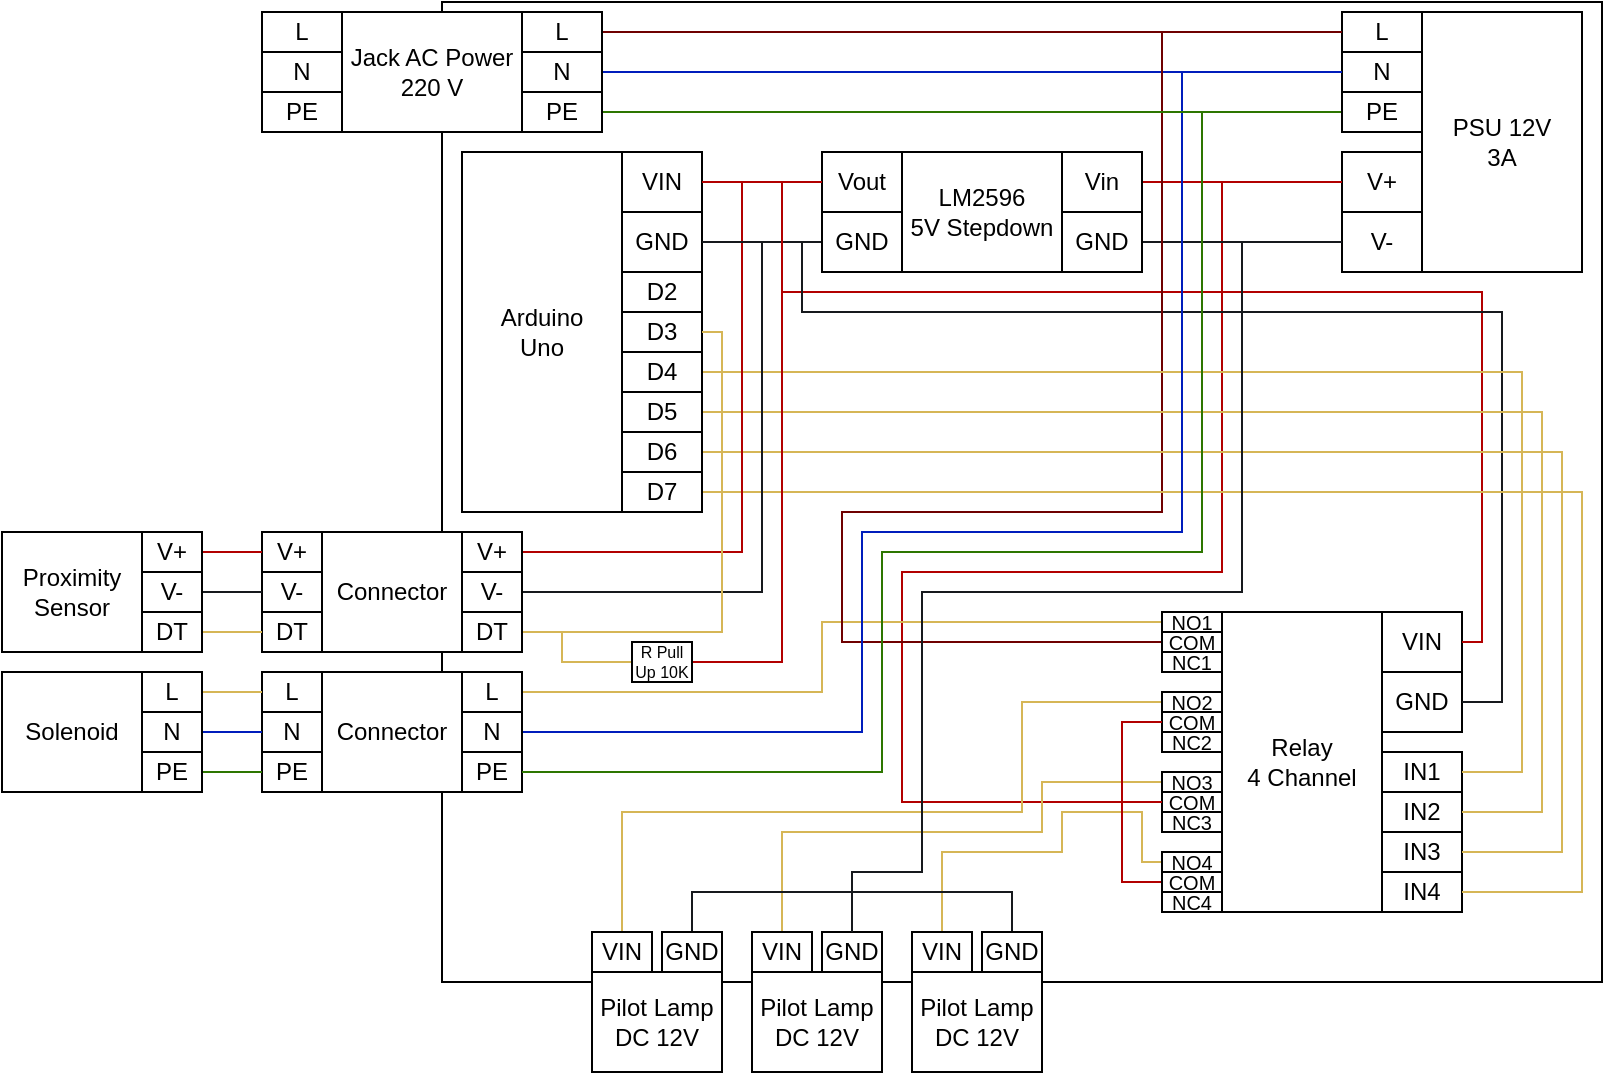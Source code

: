 <mxfile version="20.7.4" type="device"><diagram id="NbAmvFO12fbSwmBJdOeb" name="sch"><mxGraphModel dx="780" dy="543" grid="1" gridSize="10" guides="1" tooltips="1" connect="1" arrows="1" fold="1" page="1" pageScale="1" pageWidth="3300" pageHeight="4681" math="0" shadow="0"><root><mxCell id="0"/><mxCell id="1" parent="0"/><mxCell id="MpRW4O_QjREHTnQ-0ljg-21" value="" style="rounded=0;whiteSpace=wrap;html=1;strokeWidth=1;" parent="1" vertex="1"><mxGeometry x="260" y="285" width="580" height="490" as="geometry"/></mxCell><mxCell id="MpRW4O_QjREHTnQ-0ljg-16" value="Jack AC Power&lt;br&gt;220 V" style="rounded=0;whiteSpace=wrap;html=1;strokeWidth=1;" parent="1" vertex="1"><mxGeometry x="210" y="290" width="90" height="60" as="geometry"/></mxCell><mxCell id="MpRW4O_QjREHTnQ-0ljg-30" style="edgeStyle=orthogonalEdgeStyle;rounded=0;orthogonalLoop=1;jettySize=auto;html=1;exitX=1;exitY=0.5;exitDx=0;exitDy=0;endArrow=none;endFill=0;fillColor=#a20025;strokeColor=#6F0000;strokeWidth=1;" parent="1" source="MpRW4O_QjREHTnQ-0ljg-19" target="MpRW4O_QjREHTnQ-0ljg-24" edge="1"><mxGeometry relative="1" as="geometry"/></mxCell><mxCell id="MpRW4O_QjREHTnQ-0ljg-19" value="L" style="rounded=0;whiteSpace=wrap;html=1;strokeWidth=1;" parent="1" vertex="1"><mxGeometry x="300" y="290" width="40" height="20" as="geometry"/></mxCell><mxCell id="MpRW4O_QjREHTnQ-0ljg-31" style="edgeStyle=orthogonalEdgeStyle;rounded=0;orthogonalLoop=1;jettySize=auto;html=1;exitX=1;exitY=0.5;exitDx=0;exitDy=0;endArrow=none;endFill=0;fillColor=#0050ef;strokeColor=#001DBC;strokeWidth=1;" parent="1" source="MpRW4O_QjREHTnQ-0ljg-20" target="MpRW4O_QjREHTnQ-0ljg-25" edge="1"><mxGeometry relative="1" as="geometry"/></mxCell><mxCell id="MpRW4O_QjREHTnQ-0ljg-20" value="N" style="rounded=0;whiteSpace=wrap;html=1;strokeWidth=1;" parent="1" vertex="1"><mxGeometry x="300" y="310" width="40" height="20" as="geometry"/></mxCell><mxCell id="MpRW4O_QjREHTnQ-0ljg-22" value="PSU 12V &lt;br&gt;3A" style="rounded=0;whiteSpace=wrap;html=1;strokeWidth=1;" parent="1" vertex="1"><mxGeometry x="750" y="290" width="80" height="130" as="geometry"/></mxCell><mxCell id="MpRW4O_QjREHTnQ-0ljg-24" value="L" style="rounded=0;whiteSpace=wrap;html=1;strokeWidth=1;" parent="1" vertex="1"><mxGeometry x="710" y="290" width="40" height="20" as="geometry"/></mxCell><mxCell id="MpRW4O_QjREHTnQ-0ljg-25" value="N" style="rounded=0;whiteSpace=wrap;html=1;strokeWidth=1;" parent="1" vertex="1"><mxGeometry x="710" y="310" width="40" height="20" as="geometry"/></mxCell><mxCell id="MpRW4O_QjREHTnQ-0ljg-138" style="edgeStyle=orthogonalEdgeStyle;rounded=0;orthogonalLoop=1;jettySize=auto;html=1;exitX=0;exitY=0.5;exitDx=0;exitDy=0;strokeColor=#B20000;strokeWidth=1;fontSize=12;endArrow=none;endFill=0;fillColor=#e51400;entryX=0;entryY=0.5;entryDx=0;entryDy=0;" parent="1" source="MpRW4O_QjREHTnQ-0ljg-28" target="MpRW4O_QjREHTnQ-0ljg-86" edge="1"><mxGeometry relative="1" as="geometry"><mxPoint x="620" y="645" as="targetPoint"/><Array as="points"><mxPoint x="650" y="375"/><mxPoint x="650" y="570"/><mxPoint x="490" y="570"/><mxPoint x="490" y="685"/></Array></mxGeometry></mxCell><mxCell id="MpRW4O_QjREHTnQ-0ljg-28" value="V+" style="rounded=0;whiteSpace=wrap;html=1;strokeWidth=1;" parent="1" vertex="1"><mxGeometry x="710" y="360" width="40" height="30" as="geometry"/></mxCell><mxCell id="MpRW4O_QjREHTnQ-0ljg-29" value="V-" style="rounded=0;whiteSpace=wrap;html=1;strokeWidth=1;" parent="1" vertex="1"><mxGeometry x="710" y="390" width="40" height="30" as="geometry"/></mxCell><mxCell id="MpRW4O_QjREHTnQ-0ljg-32" value="Arduino &lt;br&gt;Uno" style="rounded=0;whiteSpace=wrap;html=1;strokeWidth=1;" parent="1" vertex="1"><mxGeometry x="270" y="360" width="80" height="180" as="geometry"/></mxCell><mxCell id="MpRW4O_QjREHTnQ-0ljg-36" value="VIN" style="rounded=0;whiteSpace=wrap;html=1;strokeWidth=1;" parent="1" vertex="1"><mxGeometry x="350" y="360" width="40" height="30" as="geometry"/></mxCell><mxCell id="MpRW4O_QjREHTnQ-0ljg-37" value="GND" style="rounded=0;whiteSpace=wrap;html=1;strokeWidth=1;" parent="1" vertex="1"><mxGeometry x="350" y="390" width="40" height="30" as="geometry"/></mxCell><mxCell id="MpRW4O_QjREHTnQ-0ljg-40" value="Relay &lt;br&gt;4 Channel" style="rounded=0;whiteSpace=wrap;html=1;strokeWidth=1;" parent="1" vertex="1"><mxGeometry x="650" y="590" width="80" height="150" as="geometry"/></mxCell><mxCell id="MpRW4O_QjREHTnQ-0ljg-41" value="VIN" style="rounded=0;whiteSpace=wrap;html=1;strokeWidth=1;" parent="1" vertex="1"><mxGeometry x="730" y="590" width="40" height="30" as="geometry"/></mxCell><mxCell id="MpRW4O_QjREHTnQ-0ljg-42" value="GND" style="rounded=0;whiteSpace=wrap;html=1;strokeWidth=1;" parent="1" vertex="1"><mxGeometry x="730" y="620" width="40" height="30" as="geometry"/></mxCell><mxCell id="MpRW4O_QjREHTnQ-0ljg-45" value="D2" style="rounded=0;whiteSpace=wrap;html=1;strokeWidth=1;" parent="1" vertex="1"><mxGeometry x="350" y="420" width="40" height="20" as="geometry"/></mxCell><mxCell id="MpRW4O_QjREHTnQ-0ljg-46" value="D3" style="rounded=0;whiteSpace=wrap;html=1;strokeWidth=1;" parent="1" vertex="1"><mxGeometry x="350" y="440" width="40" height="20" as="geometry"/></mxCell><mxCell id="MpRW4O_QjREHTnQ-0ljg-48" value="IN1" style="rounded=0;whiteSpace=wrap;html=1;strokeWidth=1;" parent="1" vertex="1"><mxGeometry x="730" y="660" width="40" height="20" as="geometry"/></mxCell><mxCell id="MpRW4O_QjREHTnQ-0ljg-50" value="IN2" style="rounded=0;whiteSpace=wrap;html=1;strokeWidth=1;" parent="1" vertex="1"><mxGeometry x="730" y="680" width="40" height="20" as="geometry"/></mxCell><mxCell id="MpRW4O_QjREHTnQ-0ljg-51" value="IN3" style="rounded=0;whiteSpace=wrap;html=1;strokeWidth=1;" parent="1" vertex="1"><mxGeometry x="730" y="700" width="40" height="20" as="geometry"/></mxCell><mxCell id="MpRW4O_QjREHTnQ-0ljg-52" value="IN4" style="rounded=0;whiteSpace=wrap;html=1;strokeWidth=1;" parent="1" vertex="1"><mxGeometry x="730" y="720" width="40" height="20" as="geometry"/></mxCell><mxCell id="MpRW4O_QjREHTnQ-0ljg-53" value="LM2596&lt;br&gt;5V Stepdown" style="rounded=0;whiteSpace=wrap;html=1;strokeWidth=1;" parent="1" vertex="1"><mxGeometry x="490" y="360" width="80" height="60" as="geometry"/></mxCell><mxCell id="MpRW4O_QjREHTnQ-0ljg-69" style="edgeStyle=orthogonalEdgeStyle;rounded=0;orthogonalLoop=1;jettySize=auto;html=1;exitX=1;exitY=0.5;exitDx=0;exitDy=0;strokeColor=#B20000;endArrow=none;endFill=0;fillColor=#e51400;strokeWidth=1;" parent="1" source="MpRW4O_QjREHTnQ-0ljg-57" target="MpRW4O_QjREHTnQ-0ljg-28" edge="1"><mxGeometry relative="1" as="geometry"/></mxCell><mxCell id="MpRW4O_QjREHTnQ-0ljg-57" value="Vin" style="rounded=0;whiteSpace=wrap;html=1;strokeWidth=1;" parent="1" vertex="1"><mxGeometry x="570" y="360" width="40" height="30" as="geometry"/></mxCell><mxCell id="MpRW4O_QjREHTnQ-0ljg-70" style="edgeStyle=orthogonalEdgeStyle;rounded=0;orthogonalLoop=1;jettySize=auto;html=1;exitX=1;exitY=0.5;exitDx=0;exitDy=0;strokeColor=#16191d;endArrow=none;endFill=0;strokeWidth=1;" parent="1" source="MpRW4O_QjREHTnQ-0ljg-58" target="MpRW4O_QjREHTnQ-0ljg-29" edge="1"><mxGeometry relative="1" as="geometry"/></mxCell><mxCell id="MpRW4O_QjREHTnQ-0ljg-58" value="GND" style="rounded=0;whiteSpace=wrap;html=1;strokeWidth=1;" parent="1" vertex="1"><mxGeometry x="570" y="390" width="40" height="30" as="geometry"/></mxCell><mxCell id="MpRW4O_QjREHTnQ-0ljg-65" style="edgeStyle=orthogonalEdgeStyle;rounded=0;orthogonalLoop=1;jettySize=auto;html=1;exitX=0;exitY=0.5;exitDx=0;exitDy=0;strokeColor=#B20000;endArrow=none;endFill=0;fillColor=#e51400;strokeWidth=1;" parent="1" source="MpRW4O_QjREHTnQ-0ljg-59" target="MpRW4O_QjREHTnQ-0ljg-36" edge="1"><mxGeometry relative="1" as="geometry"/></mxCell><mxCell id="MpRW4O_QjREHTnQ-0ljg-92" style="edgeStyle=orthogonalEdgeStyle;rounded=0;orthogonalLoop=1;jettySize=auto;html=1;exitX=0;exitY=0.5;exitDx=0;exitDy=0;strokeColor=#B20000;fontSize=8;endArrow=none;endFill=0;fillColor=#e51400;strokeWidth=1;" parent="1" source="MpRW4O_QjREHTnQ-0ljg-59" target="MpRW4O_QjREHTnQ-0ljg-41" edge="1"><mxGeometry relative="1" as="geometry"><Array as="points"><mxPoint x="430" y="375"/><mxPoint x="430" y="430"/><mxPoint x="780" y="430"/><mxPoint x="780" y="605"/></Array></mxGeometry></mxCell><mxCell id="MpRW4O_QjREHTnQ-0ljg-59" value="Vout" style="rounded=0;whiteSpace=wrap;html=1;strokeWidth=1;" parent="1" vertex="1"><mxGeometry x="450" y="360" width="40" height="30" as="geometry"/></mxCell><mxCell id="MpRW4O_QjREHTnQ-0ljg-68" style="edgeStyle=orthogonalEdgeStyle;rounded=0;orthogonalLoop=1;jettySize=auto;html=1;exitX=0;exitY=0.5;exitDx=0;exitDy=0;entryX=1;entryY=0.5;entryDx=0;entryDy=0;strokeColor=#16191d;endArrow=none;endFill=0;strokeWidth=1;" parent="1" source="MpRW4O_QjREHTnQ-0ljg-60" target="MpRW4O_QjREHTnQ-0ljg-37" edge="1"><mxGeometry relative="1" as="geometry"/></mxCell><mxCell id="MpRW4O_QjREHTnQ-0ljg-93" style="edgeStyle=orthogonalEdgeStyle;rounded=0;orthogonalLoop=1;jettySize=auto;html=1;exitX=0;exitY=0.5;exitDx=0;exitDy=0;entryX=1;entryY=0.5;entryDx=0;entryDy=0;strokeColor=#16191d;fontSize=8;endArrow=none;endFill=0;strokeWidth=1;" parent="1" source="MpRW4O_QjREHTnQ-0ljg-60" target="MpRW4O_QjREHTnQ-0ljg-42" edge="1"><mxGeometry relative="1" as="geometry"><Array as="points"><mxPoint x="440" y="405"/><mxPoint x="440" y="440"/><mxPoint x="790" y="440"/><mxPoint x="790" y="635"/></Array></mxGeometry></mxCell><mxCell id="MpRW4O_QjREHTnQ-0ljg-60" value="GND" style="rounded=0;whiteSpace=wrap;html=1;strokeWidth=1;" parent="1" vertex="1"><mxGeometry x="450" y="390" width="40" height="30" as="geometry"/></mxCell><mxCell id="MpRW4O_QjREHTnQ-0ljg-136" style="edgeStyle=orthogonalEdgeStyle;rounded=0;orthogonalLoop=1;jettySize=auto;html=1;exitX=0;exitY=0.5;exitDx=0;exitDy=0;entryX=1;entryY=0.5;entryDx=0;entryDy=0;strokeColor=#d6b656;strokeWidth=1;fontSize=12;endArrow=none;endFill=0;fillColor=#fff2cc;" parent="1" source="MpRW4O_QjREHTnQ-0ljg-71" target="MpRW4O_QjREHTnQ-0ljg-119" edge="1"><mxGeometry relative="1" as="geometry"><Array as="points"><mxPoint x="450" y="595"/><mxPoint x="450" y="630"/></Array></mxGeometry></mxCell><mxCell id="MpRW4O_QjREHTnQ-0ljg-71" value="NO1" style="rounded=0;whiteSpace=wrap;html=1;fontSize=10;strokeWidth=1;" parent="1" vertex="1"><mxGeometry x="620" y="590" width="30" height="10" as="geometry"/></mxCell><mxCell id="MpRW4O_QjREHTnQ-0ljg-127" style="edgeStyle=orthogonalEdgeStyle;rounded=0;orthogonalLoop=1;jettySize=auto;html=1;exitX=0;exitY=0.5;exitDx=0;exitDy=0;entryX=0;entryY=0.5;entryDx=0;entryDy=0;strokeColor=#6F0000;strokeWidth=1;fontSize=12;endArrow=none;endFill=0;fillColor=#a20025;" parent="1" source="MpRW4O_QjREHTnQ-0ljg-72" target="MpRW4O_QjREHTnQ-0ljg-24" edge="1"><mxGeometry relative="1" as="geometry"><Array as="points"><mxPoint x="460" y="605"/><mxPoint x="460" y="540"/><mxPoint x="620" y="540"/><mxPoint x="620" y="300"/></Array></mxGeometry></mxCell><mxCell id="MpRW4O_QjREHTnQ-0ljg-72" value="COM" style="rounded=0;whiteSpace=wrap;html=1;fontSize=10;strokeWidth=1;" parent="1" vertex="1"><mxGeometry x="620" y="600" width="30" height="10" as="geometry"/></mxCell><mxCell id="MpRW4O_QjREHTnQ-0ljg-75" value="NC1" style="rounded=0;whiteSpace=wrap;html=1;fontSize=10;strokeWidth=1;" parent="1" vertex="1"><mxGeometry x="620" y="610" width="30" height="10" as="geometry"/></mxCell><mxCell id="MpRW4O_QjREHTnQ-0ljg-158" style="edgeStyle=orthogonalEdgeStyle;rounded=0;orthogonalLoop=1;jettySize=auto;html=1;exitX=0;exitY=0.5;exitDx=0;exitDy=0;entryX=0.5;entryY=0;entryDx=0;entryDy=0;strokeColor=#d6b656;strokeWidth=1;fontSize=12;endArrow=none;endFill=0;fillColor=#fff2cc;" parent="1" source="MpRW4O_QjREHTnQ-0ljg-82" target="MpRW4O_QjREHTnQ-0ljg-147" edge="1"><mxGeometry relative="1" as="geometry"><Array as="points"><mxPoint x="550" y="635"/><mxPoint x="550" y="690"/><mxPoint x="350" y="690"/></Array></mxGeometry></mxCell><mxCell id="MpRW4O_QjREHTnQ-0ljg-82" value="NO2" style="rounded=0;whiteSpace=wrap;html=1;fontSize=10;strokeWidth=1;" parent="1" vertex="1"><mxGeometry x="620" y="630" width="30" height="10" as="geometry"/></mxCell><mxCell id="MpRW4O_QjREHTnQ-0ljg-83" value="COM" style="rounded=0;whiteSpace=wrap;html=1;fontSize=10;strokeWidth=1;" parent="1" vertex="1"><mxGeometry x="620" y="640" width="30" height="10" as="geometry"/></mxCell><mxCell id="MpRW4O_QjREHTnQ-0ljg-84" value="NC2" style="rounded=0;whiteSpace=wrap;html=1;fontSize=10;strokeWidth=1;" parent="1" vertex="1"><mxGeometry x="620" y="650" width="30" height="10" as="geometry"/></mxCell><mxCell id="MpRW4O_QjREHTnQ-0ljg-159" style="edgeStyle=orthogonalEdgeStyle;rounded=0;orthogonalLoop=1;jettySize=auto;html=1;exitX=0;exitY=0.5;exitDx=0;exitDy=0;entryX=0.5;entryY=0;entryDx=0;entryDy=0;strokeColor=#d6b656;strokeWidth=1;fontSize=12;endArrow=none;endFill=0;fillColor=#fff2cc;" parent="1" source="MpRW4O_QjREHTnQ-0ljg-85" target="MpRW4O_QjREHTnQ-0ljg-149" edge="1"><mxGeometry relative="1" as="geometry"><Array as="points"><mxPoint x="560" y="675"/><mxPoint x="560" y="700"/><mxPoint x="430" y="700"/></Array></mxGeometry></mxCell><mxCell id="MpRW4O_QjREHTnQ-0ljg-85" value="NO3" style="rounded=0;whiteSpace=wrap;html=1;fontSize=10;strokeWidth=1;" parent="1" vertex="1"><mxGeometry x="620" y="670" width="30" height="10" as="geometry"/></mxCell><mxCell id="MpRW4O_QjREHTnQ-0ljg-142" style="edgeStyle=orthogonalEdgeStyle;rounded=0;orthogonalLoop=1;jettySize=auto;html=1;exitX=0;exitY=0.5;exitDx=0;exitDy=0;entryX=0;entryY=0.5;entryDx=0;entryDy=0;strokeColor=#B20000;strokeWidth=1;fontSize=12;endArrow=none;endFill=0;fillColor=#e51400;" parent="1" source="MpRW4O_QjREHTnQ-0ljg-86" target="MpRW4O_QjREHTnQ-0ljg-83" edge="1"><mxGeometry relative="1" as="geometry"/></mxCell><mxCell id="MpRW4O_QjREHTnQ-0ljg-86" value="COM" style="rounded=0;whiteSpace=wrap;html=1;fontSize=10;strokeWidth=1;" parent="1" vertex="1"><mxGeometry x="620" y="680" width="30" height="10" as="geometry"/></mxCell><mxCell id="MpRW4O_QjREHTnQ-0ljg-87" value="NC3" style="rounded=0;whiteSpace=wrap;html=1;fontSize=10;strokeWidth=1;" parent="1" vertex="1"><mxGeometry x="620" y="690" width="30" height="10" as="geometry"/></mxCell><mxCell id="MpRW4O_QjREHTnQ-0ljg-160" style="edgeStyle=orthogonalEdgeStyle;rounded=0;orthogonalLoop=1;jettySize=auto;html=1;exitX=0;exitY=0.5;exitDx=0;exitDy=0;entryX=0.5;entryY=0;entryDx=0;entryDy=0;strokeColor=#d6b656;strokeWidth=1;fontSize=12;endArrow=none;endFill=0;fillColor=#fff2cc;" parent="1" source="MpRW4O_QjREHTnQ-0ljg-88" target="MpRW4O_QjREHTnQ-0ljg-152" edge="1"><mxGeometry relative="1" as="geometry"><Array as="points"><mxPoint x="610" y="715"/><mxPoint x="610" y="690"/><mxPoint x="570" y="690"/><mxPoint x="570" y="710"/><mxPoint x="510" y="710"/></Array></mxGeometry></mxCell><mxCell id="MpRW4O_QjREHTnQ-0ljg-88" value="NO4" style="rounded=0;whiteSpace=wrap;html=1;fontSize=10;strokeWidth=1;" parent="1" vertex="1"><mxGeometry x="620" y="710" width="30" height="10" as="geometry"/></mxCell><mxCell id="MpRW4O_QjREHTnQ-0ljg-143" style="edgeStyle=orthogonalEdgeStyle;rounded=0;orthogonalLoop=1;jettySize=auto;html=1;exitX=0;exitY=0.5;exitDx=0;exitDy=0;entryX=0;entryY=0.5;entryDx=0;entryDy=0;strokeColor=#B20000;strokeWidth=1;fontSize=12;endArrow=none;endFill=0;fillColor=#e51400;" parent="1" source="MpRW4O_QjREHTnQ-0ljg-89" target="MpRW4O_QjREHTnQ-0ljg-86" edge="1"><mxGeometry relative="1" as="geometry"/></mxCell><mxCell id="MpRW4O_QjREHTnQ-0ljg-89" value="COM" style="rounded=0;whiteSpace=wrap;html=1;fontSize=10;strokeWidth=1;" parent="1" vertex="1"><mxGeometry x="620" y="720" width="30" height="10" as="geometry"/></mxCell><mxCell id="MpRW4O_QjREHTnQ-0ljg-90" value="NC4" style="rounded=0;whiteSpace=wrap;html=1;fontSize=10;strokeWidth=1;" parent="1" vertex="1"><mxGeometry x="620" y="730" width="30" height="10" as="geometry"/></mxCell><mxCell id="MpRW4O_QjREHTnQ-0ljg-103" style="edgeStyle=orthogonalEdgeStyle;rounded=0;orthogonalLoop=1;jettySize=auto;html=1;exitX=1;exitY=0.5;exitDx=0;exitDy=0;entryX=1;entryY=0.5;entryDx=0;entryDy=0;strokeColor=#d6b656;fontSize=8;endArrow=none;endFill=0;fillColor=#fff2cc;strokeWidth=1;" parent="1" source="MpRW4O_QjREHTnQ-0ljg-94" target="MpRW4O_QjREHTnQ-0ljg-48" edge="1"><mxGeometry relative="1" as="geometry"><Array as="points"><mxPoint x="800" y="470"/><mxPoint x="800" y="670"/></Array></mxGeometry></mxCell><mxCell id="MpRW4O_QjREHTnQ-0ljg-94" value="D4" style="rounded=0;whiteSpace=wrap;html=1;strokeWidth=1;" parent="1" vertex="1"><mxGeometry x="350" y="460" width="40" height="20" as="geometry"/></mxCell><mxCell id="MpRW4O_QjREHTnQ-0ljg-102" style="edgeStyle=orthogonalEdgeStyle;rounded=0;orthogonalLoop=1;jettySize=auto;html=1;exitX=1;exitY=0.5;exitDx=0;exitDy=0;entryX=1;entryY=0.5;entryDx=0;entryDy=0;strokeColor=#d6b656;fontSize=8;endArrow=none;endFill=0;fillColor=#fff2cc;strokeWidth=1;" parent="1" source="MpRW4O_QjREHTnQ-0ljg-96" target="MpRW4O_QjREHTnQ-0ljg-50" edge="1"><mxGeometry relative="1" as="geometry"><Array as="points"><mxPoint x="810" y="490"/><mxPoint x="810" y="690"/></Array></mxGeometry></mxCell><mxCell id="MpRW4O_QjREHTnQ-0ljg-96" value="D5" style="rounded=0;whiteSpace=wrap;html=1;strokeWidth=1;" parent="1" vertex="1"><mxGeometry x="350" y="480" width="40" height="20" as="geometry"/></mxCell><mxCell id="MpRW4O_QjREHTnQ-0ljg-101" style="edgeStyle=orthogonalEdgeStyle;rounded=0;orthogonalLoop=1;jettySize=auto;html=1;exitX=1;exitY=0.5;exitDx=0;exitDy=0;strokeColor=#d6b656;fontSize=8;endArrow=none;endFill=0;fillColor=#fff2cc;entryX=1;entryY=0.5;entryDx=0;entryDy=0;strokeWidth=1;" parent="1" source="MpRW4O_QjREHTnQ-0ljg-97" target="MpRW4O_QjREHTnQ-0ljg-51" edge="1"><mxGeometry relative="1" as="geometry"><mxPoint x="770" y="660" as="targetPoint"/><Array as="points"><mxPoint x="820" y="510"/><mxPoint x="820" y="710"/></Array></mxGeometry></mxCell><mxCell id="MpRW4O_QjREHTnQ-0ljg-97" value="D6" style="rounded=0;whiteSpace=wrap;html=1;strokeWidth=1;" parent="1" vertex="1"><mxGeometry x="350" y="500" width="40" height="20" as="geometry"/></mxCell><mxCell id="MpRW4O_QjREHTnQ-0ljg-100" style="edgeStyle=orthogonalEdgeStyle;rounded=0;orthogonalLoop=1;jettySize=auto;html=1;exitX=1;exitY=0.5;exitDx=0;exitDy=0;entryX=1;entryY=0.5;entryDx=0;entryDy=0;strokeColor=#d6b656;fontSize=8;endArrow=none;endFill=0;fillColor=#fff2cc;strokeWidth=1;" parent="1" source="MpRW4O_QjREHTnQ-0ljg-98" target="MpRW4O_QjREHTnQ-0ljg-52" edge="1"><mxGeometry relative="1" as="geometry"><Array as="points"><mxPoint x="830" y="530"/><mxPoint x="830" y="730"/></Array></mxGeometry></mxCell><mxCell id="MpRW4O_QjREHTnQ-0ljg-98" value="D7" style="rounded=0;whiteSpace=wrap;html=1;strokeWidth=1;" parent="1" vertex="1"><mxGeometry x="350" y="520" width="40" height="20" as="geometry"/></mxCell><mxCell id="MpRW4O_QjREHTnQ-0ljg-104" value="Connector" style="rounded=0;whiteSpace=wrap;html=1;fontSize=12;strokeWidth=1;" parent="1" vertex="1"><mxGeometry x="200" y="550" width="70" height="60" as="geometry"/></mxCell><mxCell id="MpRW4O_QjREHTnQ-0ljg-115" style="edgeStyle=orthogonalEdgeStyle;rounded=0;orthogonalLoop=1;jettySize=auto;html=1;exitX=1;exitY=0.5;exitDx=0;exitDy=0;entryX=1;entryY=0.5;entryDx=0;entryDy=0;strokeColor=#B20000;strokeWidth=1;fontSize=12;endArrow=none;endFill=0;fillColor=#e51400;" parent="1" source="MpRW4O_QjREHTnQ-0ljg-105" target="MpRW4O_QjREHTnQ-0ljg-36" edge="1"><mxGeometry relative="1" as="geometry"><Array as="points"><mxPoint x="410" y="560"/><mxPoint x="410" y="375"/></Array></mxGeometry></mxCell><mxCell id="MpRW4O_QjREHTnQ-0ljg-105" value="V+" style="rounded=0;whiteSpace=wrap;html=1;strokeWidth=1;" parent="1" vertex="1"><mxGeometry x="270" y="550" width="30" height="20" as="geometry"/></mxCell><mxCell id="MpRW4O_QjREHTnQ-0ljg-116" style="edgeStyle=orthogonalEdgeStyle;rounded=0;orthogonalLoop=1;jettySize=auto;html=1;exitX=1;exitY=0.5;exitDx=0;exitDy=0;entryX=1;entryY=0.5;entryDx=0;entryDy=0;strokeColor=#16191d;strokeWidth=1;fontSize=12;endArrow=none;endFill=0;" parent="1" source="MpRW4O_QjREHTnQ-0ljg-106" target="MpRW4O_QjREHTnQ-0ljg-37" edge="1"><mxGeometry relative="1" as="geometry"><Array as="points"><mxPoint x="420" y="580"/><mxPoint x="420" y="405"/></Array></mxGeometry></mxCell><mxCell id="MpRW4O_QjREHTnQ-0ljg-106" value="V-" style="rounded=0;whiteSpace=wrap;html=1;strokeWidth=1;" parent="1" vertex="1"><mxGeometry x="270" y="570" width="30" height="20" as="geometry"/></mxCell><mxCell id="MpRW4O_QjREHTnQ-0ljg-117" style="edgeStyle=orthogonalEdgeStyle;rounded=0;orthogonalLoop=1;jettySize=auto;html=1;exitX=1;exitY=0.5;exitDx=0;exitDy=0;entryX=1;entryY=0.5;entryDx=0;entryDy=0;strokeColor=#d6b656;strokeWidth=1;fontSize=12;endArrow=none;endFill=0;fillColor=#fff2cc;" parent="1" source="MpRW4O_QjREHTnQ-0ljg-107" target="MpRW4O_QjREHTnQ-0ljg-46" edge="1"><mxGeometry relative="1" as="geometry"><Array as="points"><mxPoint x="400" y="600"/><mxPoint x="400" y="450"/></Array></mxGeometry></mxCell><mxCell id="U1Pt0Gw5TU1u4egd_ZmP-5" style="edgeStyle=orthogonalEdgeStyle;rounded=0;orthogonalLoop=1;jettySize=auto;html=1;exitX=1;exitY=0.5;exitDx=0;exitDy=0;fontSize=8;endArrow=none;endFill=0;fillColor=#fff2cc;strokeColor=#d6b656;" parent="1" source="MpRW4O_QjREHTnQ-0ljg-107" target="U1Pt0Gw5TU1u4egd_ZmP-3" edge="1"><mxGeometry relative="1" as="geometry"><Array as="points"><mxPoint x="320" y="600"/><mxPoint x="320" y="615"/></Array></mxGeometry></mxCell><mxCell id="MpRW4O_QjREHTnQ-0ljg-107" value="DT" style="rounded=0;whiteSpace=wrap;html=1;strokeWidth=1;" parent="1" vertex="1"><mxGeometry x="270" y="590" width="30" height="20" as="geometry"/></mxCell><mxCell id="MpRW4O_QjREHTnQ-0ljg-111" value="V+" style="rounded=0;whiteSpace=wrap;html=1;strokeWidth=1;" parent="1" vertex="1"><mxGeometry x="170" y="550" width="30" height="20" as="geometry"/></mxCell><mxCell id="MpRW4O_QjREHTnQ-0ljg-112" value="V-" style="rounded=0;whiteSpace=wrap;html=1;strokeWidth=1;" parent="1" vertex="1"><mxGeometry x="170" y="570" width="30" height="20" as="geometry"/></mxCell><mxCell id="MpRW4O_QjREHTnQ-0ljg-113" value="DT" style="rounded=0;whiteSpace=wrap;html=1;strokeWidth=1;" parent="1" vertex="1"><mxGeometry x="170" y="590" width="30" height="20" as="geometry"/></mxCell><mxCell id="MpRW4O_QjREHTnQ-0ljg-118" value="Connector" style="rounded=0;whiteSpace=wrap;html=1;fontSize=12;strokeWidth=1;" parent="1" vertex="1"><mxGeometry x="200" y="620" width="70" height="60" as="geometry"/></mxCell><mxCell id="MpRW4O_QjREHTnQ-0ljg-119" value="L" style="rounded=0;whiteSpace=wrap;html=1;strokeWidth=1;" parent="1" vertex="1"><mxGeometry x="270" y="620" width="30" height="20" as="geometry"/></mxCell><mxCell id="MpRW4O_QjREHTnQ-0ljg-137" style="edgeStyle=orthogonalEdgeStyle;rounded=0;orthogonalLoop=1;jettySize=auto;html=1;exitX=1;exitY=0.5;exitDx=0;exitDy=0;entryX=0;entryY=0.5;entryDx=0;entryDy=0;strokeColor=#001DBC;strokeWidth=1;fontSize=12;endArrow=none;endFill=0;fillColor=#0050ef;" parent="1" source="MpRW4O_QjREHTnQ-0ljg-120" target="MpRW4O_QjREHTnQ-0ljg-25" edge="1"><mxGeometry y="20" relative="1" as="geometry"><Array as="points"><mxPoint x="470" y="650"/><mxPoint x="470" y="550"/><mxPoint x="630" y="550"/><mxPoint x="630" y="320"/></Array><mxPoint as="offset"/></mxGeometry></mxCell><mxCell id="MpRW4O_QjREHTnQ-0ljg-120" value="N" style="rounded=0;whiteSpace=wrap;html=1;strokeWidth=1;" parent="1" vertex="1"><mxGeometry x="270" y="640" width="30" height="20" as="geometry"/></mxCell><mxCell id="MpRW4O_QjREHTnQ-0ljg-121" value="PE" style="rounded=0;whiteSpace=wrap;html=1;strokeWidth=1;" parent="1" vertex="1"><mxGeometry x="270" y="660" width="30" height="20" as="geometry"/></mxCell><mxCell id="MpRW4O_QjREHTnQ-0ljg-122" value="L" style="rounded=0;whiteSpace=wrap;html=1;strokeWidth=1;" parent="1" vertex="1"><mxGeometry x="170" y="620" width="30" height="20" as="geometry"/></mxCell><mxCell id="MpRW4O_QjREHTnQ-0ljg-123" value="N" style="rounded=0;whiteSpace=wrap;html=1;strokeWidth=1;" parent="1" vertex="1"><mxGeometry x="170" y="640" width="30" height="20" as="geometry"/></mxCell><mxCell id="MpRW4O_QjREHTnQ-0ljg-124" value="PE" style="rounded=0;whiteSpace=wrap;html=1;strokeWidth=1;" parent="1" vertex="1"><mxGeometry x="170" y="660" width="30" height="20" as="geometry"/></mxCell><mxCell id="MpRW4O_QjREHTnQ-0ljg-134" style="edgeStyle=orthogonalEdgeStyle;rounded=0;orthogonalLoop=1;jettySize=auto;html=1;exitX=1;exitY=0.5;exitDx=0;exitDy=0;entryX=0;entryY=0.5;entryDx=0;entryDy=0;strokeColor=#2D7600;strokeWidth=1;fontSize=12;endArrow=none;endFill=0;fillColor=#60a917;" parent="1" source="MpRW4O_QjREHTnQ-0ljg-129" target="MpRW4O_QjREHTnQ-0ljg-133" edge="1"><mxGeometry relative="1" as="geometry"/></mxCell><mxCell id="MpRW4O_QjREHTnQ-0ljg-129" value="PE" style="rounded=0;whiteSpace=wrap;html=1;strokeWidth=1;" parent="1" vertex="1"><mxGeometry x="300" y="330" width="40" height="20" as="geometry"/></mxCell><mxCell id="MpRW4O_QjREHTnQ-0ljg-130" value="L" style="rounded=0;whiteSpace=wrap;html=1;strokeWidth=1;" parent="1" vertex="1"><mxGeometry x="170" y="290" width="40" height="20" as="geometry"/></mxCell><mxCell id="MpRW4O_QjREHTnQ-0ljg-131" value="N" style="rounded=0;whiteSpace=wrap;html=1;strokeWidth=1;" parent="1" vertex="1"><mxGeometry x="170" y="310" width="40" height="20" as="geometry"/></mxCell><mxCell id="MpRW4O_QjREHTnQ-0ljg-132" value="PE" style="rounded=0;whiteSpace=wrap;html=1;strokeWidth=1;" parent="1" vertex="1"><mxGeometry x="170" y="330" width="40" height="20" as="geometry"/></mxCell><mxCell id="MpRW4O_QjREHTnQ-0ljg-135" style="edgeStyle=orthogonalEdgeStyle;rounded=0;orthogonalLoop=1;jettySize=auto;html=1;exitX=0;exitY=0.5;exitDx=0;exitDy=0;entryX=1;entryY=0.5;entryDx=0;entryDy=0;strokeColor=#2D7600;strokeWidth=1;fontSize=12;endArrow=none;endFill=0;fillColor=#60a917;" parent="1" source="MpRW4O_QjREHTnQ-0ljg-133" target="MpRW4O_QjREHTnQ-0ljg-121" edge="1"><mxGeometry relative="1" as="geometry"><Array as="points"><mxPoint x="640" y="340"/><mxPoint x="640" y="560"/><mxPoint x="480" y="560"/><mxPoint x="480" y="670"/></Array></mxGeometry></mxCell><mxCell id="MpRW4O_QjREHTnQ-0ljg-133" value="PE" style="rounded=0;whiteSpace=wrap;html=1;strokeWidth=1;" parent="1" vertex="1"><mxGeometry x="710" y="330" width="40" height="20" as="geometry"/></mxCell><mxCell id="MpRW4O_QjREHTnQ-0ljg-144" value="Pilot Lamp&lt;br&gt;DC 12V" style="rounded=0;whiteSpace=wrap;html=1;fontSize=12;strokeWidth=1;" parent="1" vertex="1"><mxGeometry x="335" y="770" width="65" height="50" as="geometry"/></mxCell><mxCell id="MpRW4O_QjREHTnQ-0ljg-145" value="Pilot Lamp&lt;br&gt;DC 12V" style="rounded=0;whiteSpace=wrap;html=1;fontSize=12;strokeWidth=1;" parent="1" vertex="1"><mxGeometry x="415" y="770" width="65" height="50" as="geometry"/></mxCell><mxCell id="MpRW4O_QjREHTnQ-0ljg-146" value="Pilot Lamp&lt;br&gt;DC 12V" style="rounded=0;whiteSpace=wrap;html=1;fontSize=12;strokeWidth=1;" parent="1" vertex="1"><mxGeometry x="495" y="770" width="65" height="50" as="geometry"/></mxCell><mxCell id="MpRW4O_QjREHTnQ-0ljg-147" value="VIN" style="rounded=0;whiteSpace=wrap;html=1;strokeWidth=1;" parent="1" vertex="1"><mxGeometry x="335" y="750" width="30" height="20" as="geometry"/></mxCell><mxCell id="MpRW4O_QjREHTnQ-0ljg-155" style="edgeStyle=orthogonalEdgeStyle;rounded=0;orthogonalLoop=1;jettySize=auto;html=1;exitX=0.5;exitY=0;exitDx=0;exitDy=0;entryX=0.5;entryY=0;entryDx=0;entryDy=0;strokeColor=#16191d;strokeWidth=1;fontSize=12;endArrow=none;endFill=0;" parent="1" source="MpRW4O_QjREHTnQ-0ljg-148" target="MpRW4O_QjREHTnQ-0ljg-150" edge="1"><mxGeometry relative="1" as="geometry"/></mxCell><mxCell id="MpRW4O_QjREHTnQ-0ljg-148" value="GND" style="rounded=0;whiteSpace=wrap;html=1;strokeWidth=1;" parent="1" vertex="1"><mxGeometry x="370" y="750" width="30" height="20" as="geometry"/></mxCell><mxCell id="MpRW4O_QjREHTnQ-0ljg-149" value="VIN" style="rounded=0;whiteSpace=wrap;html=1;strokeWidth=1;" parent="1" vertex="1"><mxGeometry x="415" y="750" width="30" height="20" as="geometry"/></mxCell><mxCell id="MpRW4O_QjREHTnQ-0ljg-154" style="edgeStyle=orthogonalEdgeStyle;rounded=0;orthogonalLoop=1;jettySize=auto;html=1;exitX=0.5;exitY=0;exitDx=0;exitDy=0;entryX=0;entryY=0.5;entryDx=0;entryDy=0;strokeColor=#16191d;strokeWidth=1;fontSize=12;endArrow=none;endFill=0;" parent="1" source="MpRW4O_QjREHTnQ-0ljg-150" target="MpRW4O_QjREHTnQ-0ljg-29" edge="1"><mxGeometry relative="1" as="geometry"><Array as="points"><mxPoint x="465" y="720"/><mxPoint x="500" y="720"/><mxPoint x="500" y="580"/><mxPoint x="660" y="580"/><mxPoint x="660" y="405"/></Array></mxGeometry></mxCell><mxCell id="MpRW4O_QjREHTnQ-0ljg-150" value="GND" style="rounded=0;whiteSpace=wrap;html=1;strokeWidth=1;" parent="1" vertex="1"><mxGeometry x="450" y="750" width="30" height="20" as="geometry"/></mxCell><mxCell id="MpRW4O_QjREHTnQ-0ljg-152" value="VIN" style="rounded=0;whiteSpace=wrap;html=1;strokeWidth=1;" parent="1" vertex="1"><mxGeometry x="495" y="750" width="30" height="20" as="geometry"/></mxCell><mxCell id="MpRW4O_QjREHTnQ-0ljg-157" style="edgeStyle=orthogonalEdgeStyle;rounded=0;orthogonalLoop=1;jettySize=auto;html=1;exitX=0.5;exitY=0;exitDx=0;exitDy=0;entryX=0.5;entryY=0;entryDx=0;entryDy=0;strokeColor=#16191d;strokeWidth=1;fontSize=12;endArrow=none;endFill=0;" parent="1" source="MpRW4O_QjREHTnQ-0ljg-153" target="MpRW4O_QjREHTnQ-0ljg-150" edge="1"><mxGeometry relative="1" as="geometry"/></mxCell><mxCell id="MpRW4O_QjREHTnQ-0ljg-153" value="GND" style="rounded=0;whiteSpace=wrap;html=1;strokeWidth=1;" parent="1" vertex="1"><mxGeometry x="530" y="750" width="30" height="20" as="geometry"/></mxCell><mxCell id="MpRW4O_QjREHTnQ-0ljg-161" value="Solenoid" style="rounded=0;whiteSpace=wrap;html=1;fontSize=12;strokeWidth=1;" parent="1" vertex="1"><mxGeometry x="40" y="620" width="70" height="60" as="geometry"/></mxCell><mxCell id="MpRW4O_QjREHTnQ-0ljg-164" value="Proximity&lt;br&gt;Sensor" style="rounded=0;whiteSpace=wrap;html=1;fontSize=12;strokeWidth=1;" parent="1" vertex="1"><mxGeometry x="40" y="550" width="70" height="60" as="geometry"/></mxCell><mxCell id="MpRW4O_QjREHTnQ-0ljg-171" style="edgeStyle=orthogonalEdgeStyle;rounded=0;orthogonalLoop=1;jettySize=auto;html=1;exitX=1;exitY=0.5;exitDx=0;exitDy=0;entryX=0;entryY=0.5;entryDx=0;entryDy=0;strokeColor=#B20000;strokeWidth=1;fontSize=12;endArrow=none;endFill=0;fillColor=#e51400;" parent="1" source="MpRW4O_QjREHTnQ-0ljg-165" target="MpRW4O_QjREHTnQ-0ljg-111" edge="1"><mxGeometry relative="1" as="geometry"/></mxCell><mxCell id="MpRW4O_QjREHTnQ-0ljg-165" value="V+" style="rounded=0;whiteSpace=wrap;html=1;strokeWidth=1;" parent="1" vertex="1"><mxGeometry x="110" y="550" width="30" height="20" as="geometry"/></mxCell><mxCell id="MpRW4O_QjREHTnQ-0ljg-172" style="edgeStyle=orthogonalEdgeStyle;rounded=0;orthogonalLoop=1;jettySize=auto;html=1;exitX=1;exitY=0.5;exitDx=0;exitDy=0;entryX=0;entryY=0.5;entryDx=0;entryDy=0;strokeColor=#16191d;strokeWidth=1;fontSize=12;endArrow=none;endFill=0;" parent="1" source="MpRW4O_QjREHTnQ-0ljg-166" target="MpRW4O_QjREHTnQ-0ljg-112" edge="1"><mxGeometry relative="1" as="geometry"/></mxCell><mxCell id="MpRW4O_QjREHTnQ-0ljg-166" value="V-" style="rounded=0;whiteSpace=wrap;html=1;strokeWidth=1;" parent="1" vertex="1"><mxGeometry x="110" y="570" width="30" height="20" as="geometry"/></mxCell><mxCell id="MpRW4O_QjREHTnQ-0ljg-173" style="edgeStyle=orthogonalEdgeStyle;rounded=0;orthogonalLoop=1;jettySize=auto;html=1;exitX=1;exitY=0.5;exitDx=0;exitDy=0;strokeColor=#d6b656;strokeWidth=1;fontSize=12;endArrow=none;endFill=0;fillColor=#fff2cc;" parent="1" source="MpRW4O_QjREHTnQ-0ljg-167" target="MpRW4O_QjREHTnQ-0ljg-113" edge="1"><mxGeometry relative="1" as="geometry"/></mxCell><mxCell id="MpRW4O_QjREHTnQ-0ljg-167" value="DT" style="rounded=0;whiteSpace=wrap;html=1;strokeWidth=1;" parent="1" vertex="1"><mxGeometry x="110" y="590" width="30" height="20" as="geometry"/></mxCell><mxCell id="MpRW4O_QjREHTnQ-0ljg-174" style="edgeStyle=orthogonalEdgeStyle;rounded=0;orthogonalLoop=1;jettySize=auto;html=1;exitX=1;exitY=0.5;exitDx=0;exitDy=0;entryX=0;entryY=0.5;entryDx=0;entryDy=0;strokeColor=#d6b656;strokeWidth=1;fontSize=12;endArrow=none;endFill=0;fillColor=#fff2cc;" parent="1" source="MpRW4O_QjREHTnQ-0ljg-168" target="MpRW4O_QjREHTnQ-0ljg-122" edge="1"><mxGeometry relative="1" as="geometry"/></mxCell><mxCell id="MpRW4O_QjREHTnQ-0ljg-168" value="L" style="rounded=0;whiteSpace=wrap;html=1;strokeWidth=1;" parent="1" vertex="1"><mxGeometry x="110" y="620" width="30" height="20" as="geometry"/></mxCell><mxCell id="MpRW4O_QjREHTnQ-0ljg-177" style="edgeStyle=orthogonalEdgeStyle;rounded=0;orthogonalLoop=1;jettySize=auto;html=1;exitX=1;exitY=0.5;exitDx=0;exitDy=0;entryX=0;entryY=0.5;entryDx=0;entryDy=0;strokeColor=#001DBC;strokeWidth=1;fontSize=12;endArrow=none;endFill=0;fillColor=#0050ef;" parent="1" source="MpRW4O_QjREHTnQ-0ljg-169" target="MpRW4O_QjREHTnQ-0ljg-123" edge="1"><mxGeometry relative="1" as="geometry"/></mxCell><mxCell id="MpRW4O_QjREHTnQ-0ljg-169" value="N" style="rounded=0;whiteSpace=wrap;html=1;strokeWidth=1;" parent="1" vertex="1"><mxGeometry x="110" y="640" width="30" height="20" as="geometry"/></mxCell><mxCell id="MpRW4O_QjREHTnQ-0ljg-178" style="edgeStyle=orthogonalEdgeStyle;rounded=0;orthogonalLoop=1;jettySize=auto;html=1;exitX=1;exitY=0.5;exitDx=0;exitDy=0;strokeColor=#2D7600;strokeWidth=1;fontSize=12;endArrow=none;endFill=0;fillColor=#60a917;" parent="1" source="MpRW4O_QjREHTnQ-0ljg-170" target="MpRW4O_QjREHTnQ-0ljg-124" edge="1"><mxGeometry relative="1" as="geometry"/></mxCell><mxCell id="MpRW4O_QjREHTnQ-0ljg-170" value="PE" style="rounded=0;whiteSpace=wrap;html=1;strokeWidth=1;" parent="1" vertex="1"><mxGeometry x="110" y="660" width="30" height="20" as="geometry"/></mxCell><mxCell id="U1Pt0Gw5TU1u4egd_ZmP-6" style="edgeStyle=orthogonalEdgeStyle;rounded=0;orthogonalLoop=1;jettySize=auto;html=1;exitX=1;exitY=0.5;exitDx=0;exitDy=0;entryX=0;entryY=0.5;entryDx=0;entryDy=0;fontSize=8;endArrow=none;endFill=0;fillColor=#e51400;strokeColor=#B20000;" parent="1" source="U1Pt0Gw5TU1u4egd_ZmP-3" target="MpRW4O_QjREHTnQ-0ljg-59" edge="1"><mxGeometry relative="1" as="geometry"><Array as="points"><mxPoint x="430" y="615"/><mxPoint x="430" y="375"/></Array></mxGeometry></mxCell><mxCell id="U1Pt0Gw5TU1u4egd_ZmP-3" value="R Pull Up 10K" style="rounded=0;whiteSpace=wrap;html=1;strokeWidth=1;fontSize=8;" parent="1" vertex="1"><mxGeometry x="355" y="605" width="30" height="20" as="geometry"/></mxCell></root></mxGraphModel></diagram></mxfile>